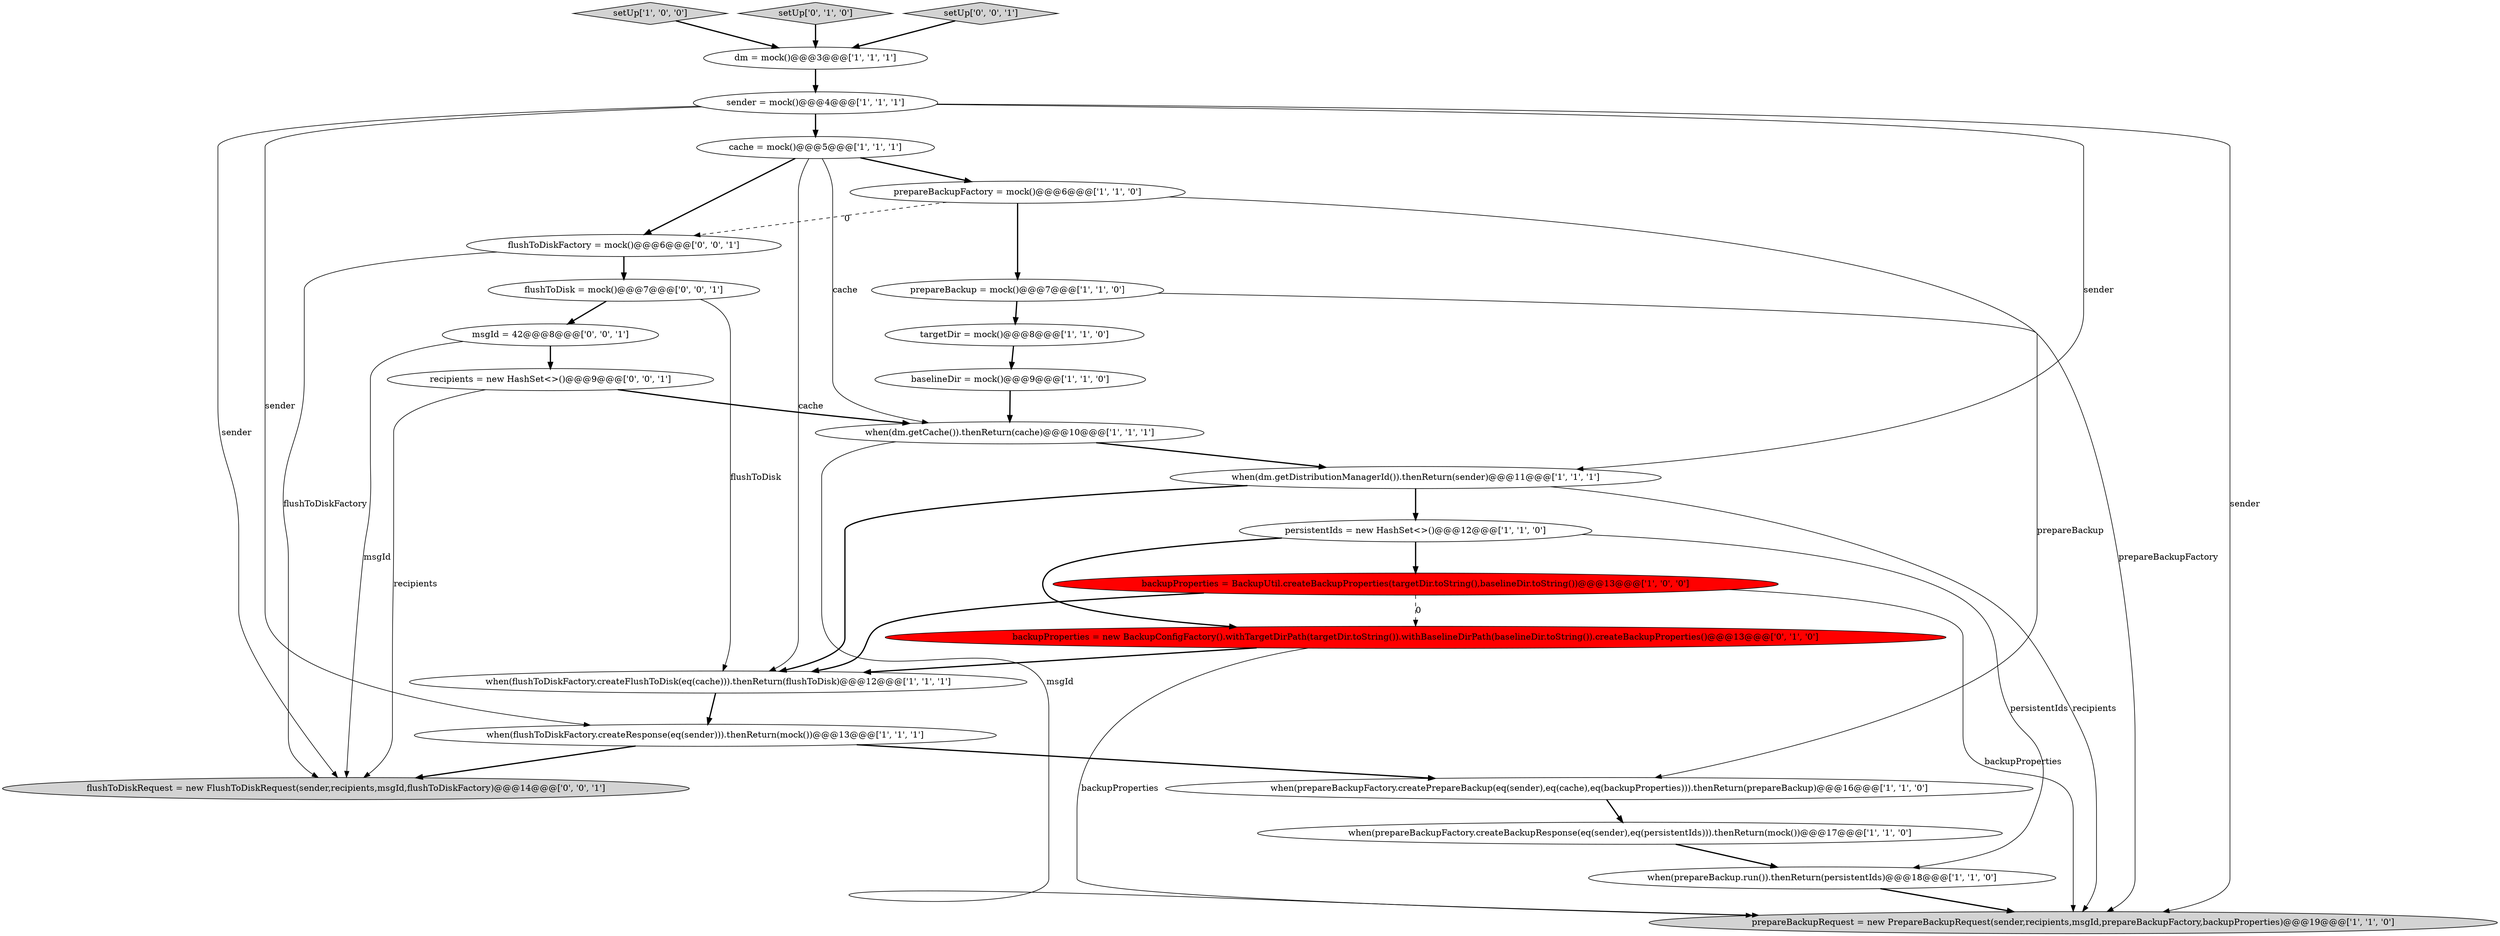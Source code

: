 digraph {
8 [style = filled, label = "setUp['1', '0', '0']", fillcolor = lightgray, shape = diamond image = "AAA0AAABBB1BBB"];
25 [style = filled, label = "flushToDisk = mock()@@@7@@@['0', '0', '1']", fillcolor = white, shape = ellipse image = "AAA0AAABBB3BBB"];
7 [style = filled, label = "when(prepareBackupFactory.createBackupResponse(eq(sender),eq(persistentIds))).thenReturn(mock())@@@17@@@['1', '1', '0']", fillcolor = white, shape = ellipse image = "AAA0AAABBB1BBB"];
10 [style = filled, label = "when(prepareBackupFactory.createPrepareBackup(eq(sender),eq(cache),eq(backupProperties))).thenReturn(prepareBackup)@@@16@@@['1', '1', '0']", fillcolor = white, shape = ellipse image = "AAA0AAABBB1BBB"];
2 [style = filled, label = "dm = mock()@@@3@@@['1', '1', '1']", fillcolor = white, shape = ellipse image = "AAA0AAABBB1BBB"];
15 [style = filled, label = "prepareBackup = mock()@@@7@@@['1', '1', '0']", fillcolor = white, shape = ellipse image = "AAA0AAABBB1BBB"];
3 [style = filled, label = "persistentIds = new HashSet<>()@@@12@@@['1', '1', '0']", fillcolor = white, shape = ellipse image = "AAA0AAABBB1BBB"];
21 [style = filled, label = "flushToDiskFactory = mock()@@@6@@@['0', '0', '1']", fillcolor = white, shape = ellipse image = "AAA0AAABBB3BBB"];
4 [style = filled, label = "when(flushToDiskFactory.createResponse(eq(sender))).thenReturn(mock())@@@13@@@['1', '1', '1']", fillcolor = white, shape = ellipse image = "AAA0AAABBB1BBB"];
22 [style = filled, label = "msgId = 42@@@8@@@['0', '0', '1']", fillcolor = white, shape = ellipse image = "AAA0AAABBB3BBB"];
1 [style = filled, label = "prepareBackupFactory = mock()@@@6@@@['1', '1', '0']", fillcolor = white, shape = ellipse image = "AAA0AAABBB1BBB"];
13 [style = filled, label = "when(dm.getCache()).thenReturn(cache)@@@10@@@['1', '1', '1']", fillcolor = white, shape = ellipse image = "AAA0AAABBB1BBB"];
19 [style = filled, label = "setUp['0', '1', '0']", fillcolor = lightgray, shape = diamond image = "AAA0AAABBB2BBB"];
17 [style = filled, label = "baselineDir = mock()@@@9@@@['1', '1', '0']", fillcolor = white, shape = ellipse image = "AAA0AAABBB1BBB"];
12 [style = filled, label = "backupProperties = BackupUtil.createBackupProperties(targetDir.toString(),baselineDir.toString())@@@13@@@['1', '0', '0']", fillcolor = red, shape = ellipse image = "AAA1AAABBB1BBB"];
24 [style = filled, label = "recipients = new HashSet<>()@@@9@@@['0', '0', '1']", fillcolor = white, shape = ellipse image = "AAA0AAABBB3BBB"];
0 [style = filled, label = "cache = mock()@@@5@@@['1', '1', '1']", fillcolor = white, shape = ellipse image = "AAA0AAABBB1BBB"];
18 [style = filled, label = "backupProperties = new BackupConfigFactory().withTargetDirPath(targetDir.toString()).withBaselineDirPath(baselineDir.toString()).createBackupProperties()@@@13@@@['0', '1', '0']", fillcolor = red, shape = ellipse image = "AAA1AAABBB2BBB"];
16 [style = filled, label = "when(prepareBackup.run()).thenReturn(persistentIds)@@@18@@@['1', '1', '0']", fillcolor = white, shape = ellipse image = "AAA0AAABBB1BBB"];
20 [style = filled, label = "setUp['0', '0', '1']", fillcolor = lightgray, shape = diamond image = "AAA0AAABBB3BBB"];
14 [style = filled, label = "sender = mock()@@@4@@@['1', '1', '1']", fillcolor = white, shape = ellipse image = "AAA0AAABBB1BBB"];
23 [style = filled, label = "flushToDiskRequest = new FlushToDiskRequest(sender,recipients,msgId,flushToDiskFactory)@@@14@@@['0', '0', '1']", fillcolor = lightgray, shape = ellipse image = "AAA0AAABBB3BBB"];
9 [style = filled, label = "when(flushToDiskFactory.createFlushToDisk(eq(cache))).thenReturn(flushToDisk)@@@12@@@['1', '1', '1']", fillcolor = white, shape = ellipse image = "AAA0AAABBB1BBB"];
6 [style = filled, label = "when(dm.getDistributionManagerId()).thenReturn(sender)@@@11@@@['1', '1', '1']", fillcolor = white, shape = ellipse image = "AAA0AAABBB1BBB"];
5 [style = filled, label = "targetDir = mock()@@@8@@@['1', '1', '0']", fillcolor = white, shape = ellipse image = "AAA0AAABBB1BBB"];
11 [style = filled, label = "prepareBackupRequest = new PrepareBackupRequest(sender,recipients,msgId,prepareBackupFactory,backupProperties)@@@19@@@['1', '1', '0']", fillcolor = lightgray, shape = ellipse image = "AAA0AAABBB1BBB"];
4->10 [style = bold, label=""];
6->3 [style = bold, label=""];
16->11 [style = bold, label=""];
25->22 [style = bold, label=""];
13->11 [style = solid, label="msgId"];
1->15 [style = bold, label=""];
9->4 [style = bold, label=""];
3->16 [style = solid, label="persistentIds"];
18->11 [style = solid, label="backupProperties"];
6->11 [style = solid, label="recipients"];
24->23 [style = solid, label="recipients"];
25->9 [style = solid, label="flushToDisk"];
0->9 [style = solid, label="cache"];
1->21 [style = dashed, label="0"];
0->21 [style = bold, label=""];
19->2 [style = bold, label=""];
14->6 [style = solid, label="sender"];
3->12 [style = bold, label=""];
21->25 [style = bold, label=""];
14->4 [style = solid, label="sender"];
14->23 [style = solid, label="sender"];
12->9 [style = bold, label=""];
5->17 [style = bold, label=""];
10->7 [style = bold, label=""];
15->5 [style = bold, label=""];
3->18 [style = bold, label=""];
20->2 [style = bold, label=""];
12->11 [style = solid, label="backupProperties"];
21->23 [style = solid, label="flushToDiskFactory"];
14->0 [style = bold, label=""];
8->2 [style = bold, label=""];
0->1 [style = bold, label=""];
2->14 [style = bold, label=""];
7->16 [style = bold, label=""];
18->9 [style = bold, label=""];
22->23 [style = solid, label="msgId"];
1->11 [style = solid, label="prepareBackupFactory"];
0->13 [style = solid, label="cache"];
12->18 [style = dashed, label="0"];
15->10 [style = solid, label="prepareBackup"];
17->13 [style = bold, label=""];
22->24 [style = bold, label=""];
13->6 [style = bold, label=""];
6->9 [style = bold, label=""];
4->23 [style = bold, label=""];
14->11 [style = solid, label="sender"];
24->13 [style = bold, label=""];
}
